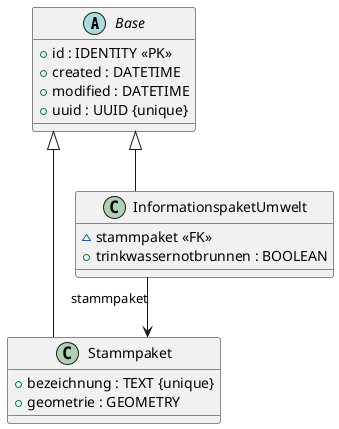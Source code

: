 @startuml

skinparam linetype ortho

abstract class Base {
  +id : IDENTITY <<PK>>
  +created : DATETIME
  +modified : DATETIME
  +uuid : UUID {unique}
}

class Stammpaket {
  +bezeichnung : TEXT {unique}
  +geometrie : GEOMETRY
}

class InformationspaketUmwelt {
  ~stammpaket <<FK>>
  +trinkwassernotbrunnen : BOOLEAN
}

Base <|-- Stammpaket
Base <|-- InformationspaketUmwelt
InformationspaketUmwelt --> Stammpaket : stammpaket

@enduml
